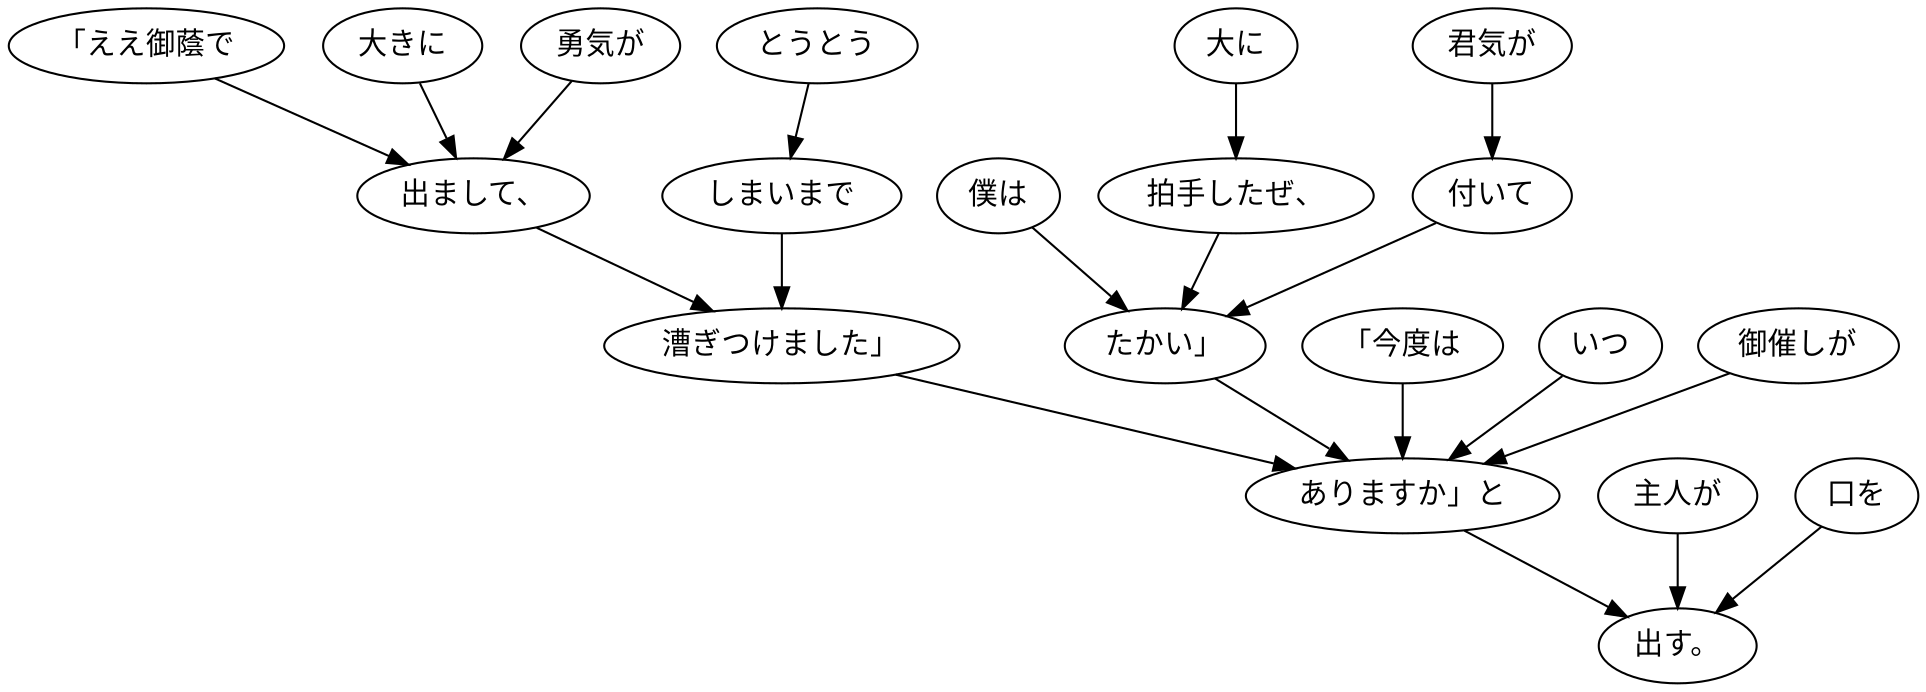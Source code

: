 digraph graph3757 {
	node0 [label="僕は"];
	node1 [label="大に"];
	node2 [label="拍手したぜ、"];
	node3 [label="君気が"];
	node4 [label="付いて"];
	node5 [label="たかい」"];
	node6 [label="「ええ御蔭で"];
	node7 [label="大きに"];
	node8 [label="勇気が"];
	node9 [label="出まして、"];
	node10 [label="とうとう"];
	node11 [label="しまいまで"];
	node12 [label="漕ぎつけました」"];
	node13 [label="「今度は"];
	node14 [label="いつ"];
	node15 [label="御催しが"];
	node16 [label="ありますか」と"];
	node17 [label="主人が"];
	node18 [label="口を"];
	node19 [label="出す。"];
	node0 -> node5;
	node1 -> node2;
	node2 -> node5;
	node3 -> node4;
	node4 -> node5;
	node5 -> node16;
	node6 -> node9;
	node7 -> node9;
	node8 -> node9;
	node9 -> node12;
	node10 -> node11;
	node11 -> node12;
	node12 -> node16;
	node13 -> node16;
	node14 -> node16;
	node15 -> node16;
	node16 -> node19;
	node17 -> node19;
	node18 -> node19;
}
